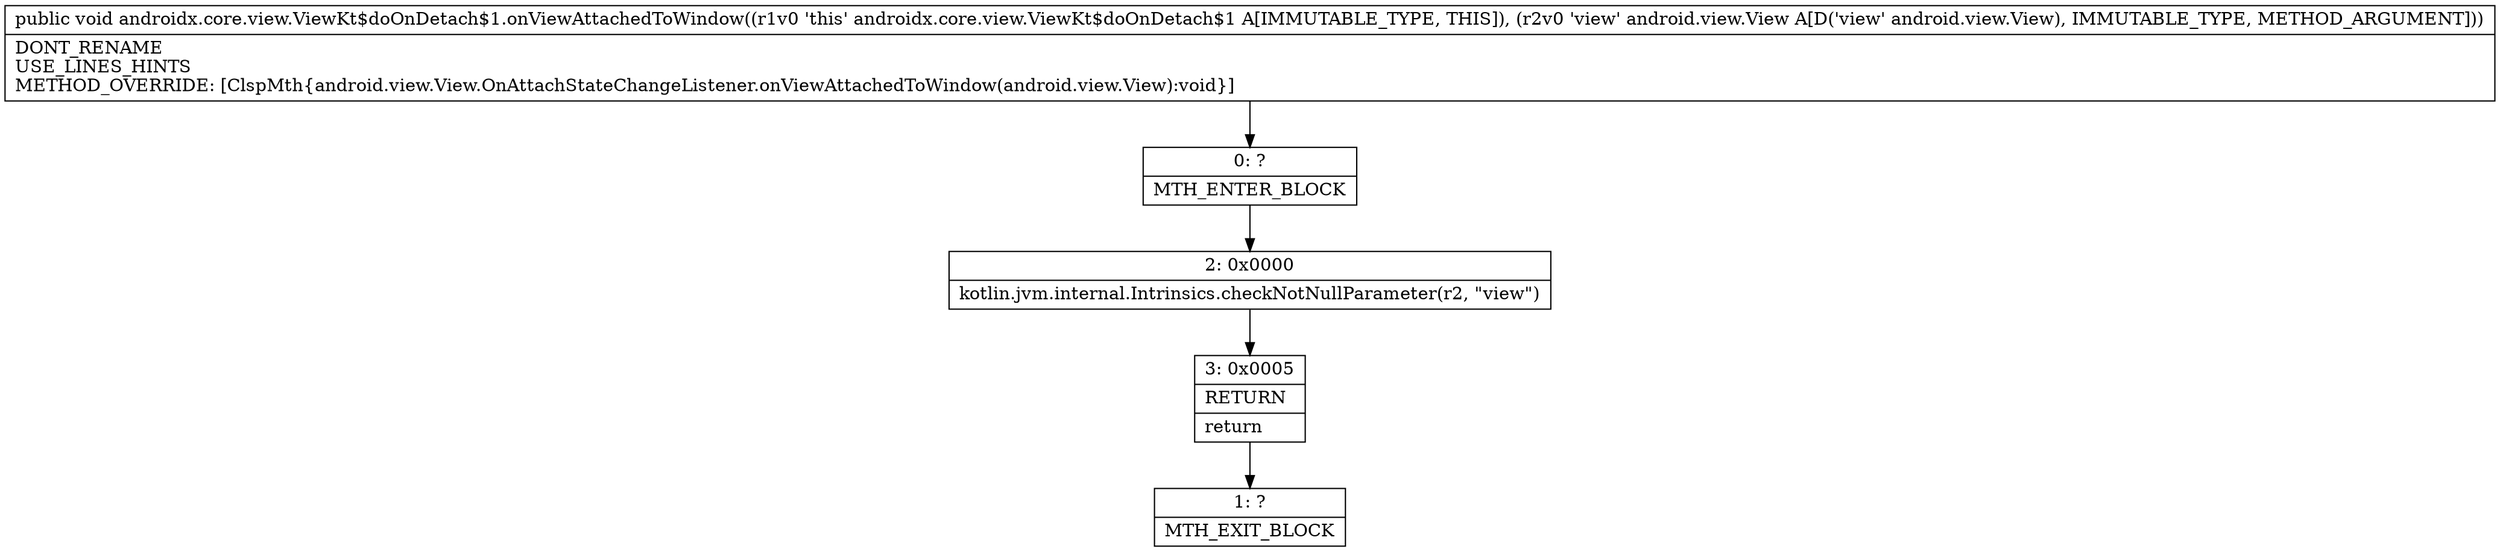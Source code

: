 digraph "CFG forandroidx.core.view.ViewKt$doOnDetach$1.onViewAttachedToWindow(Landroid\/view\/View;)V" {
Node_0 [shape=record,label="{0\:\ ?|MTH_ENTER_BLOCK\l}"];
Node_2 [shape=record,label="{2\:\ 0x0000|kotlin.jvm.internal.Intrinsics.checkNotNullParameter(r2, \"view\")\l}"];
Node_3 [shape=record,label="{3\:\ 0x0005|RETURN\l|return\l}"];
Node_1 [shape=record,label="{1\:\ ?|MTH_EXIT_BLOCK\l}"];
MethodNode[shape=record,label="{public void androidx.core.view.ViewKt$doOnDetach$1.onViewAttachedToWindow((r1v0 'this' androidx.core.view.ViewKt$doOnDetach$1 A[IMMUTABLE_TYPE, THIS]), (r2v0 'view' android.view.View A[D('view' android.view.View), IMMUTABLE_TYPE, METHOD_ARGUMENT]))  | DONT_RENAME\lUSE_LINES_HINTS\lMETHOD_OVERRIDE: [ClspMth\{android.view.View.OnAttachStateChangeListener.onViewAttachedToWindow(android.view.View):void\}]\l}"];
MethodNode -> Node_0;Node_0 -> Node_2;
Node_2 -> Node_3;
Node_3 -> Node_1;
}

